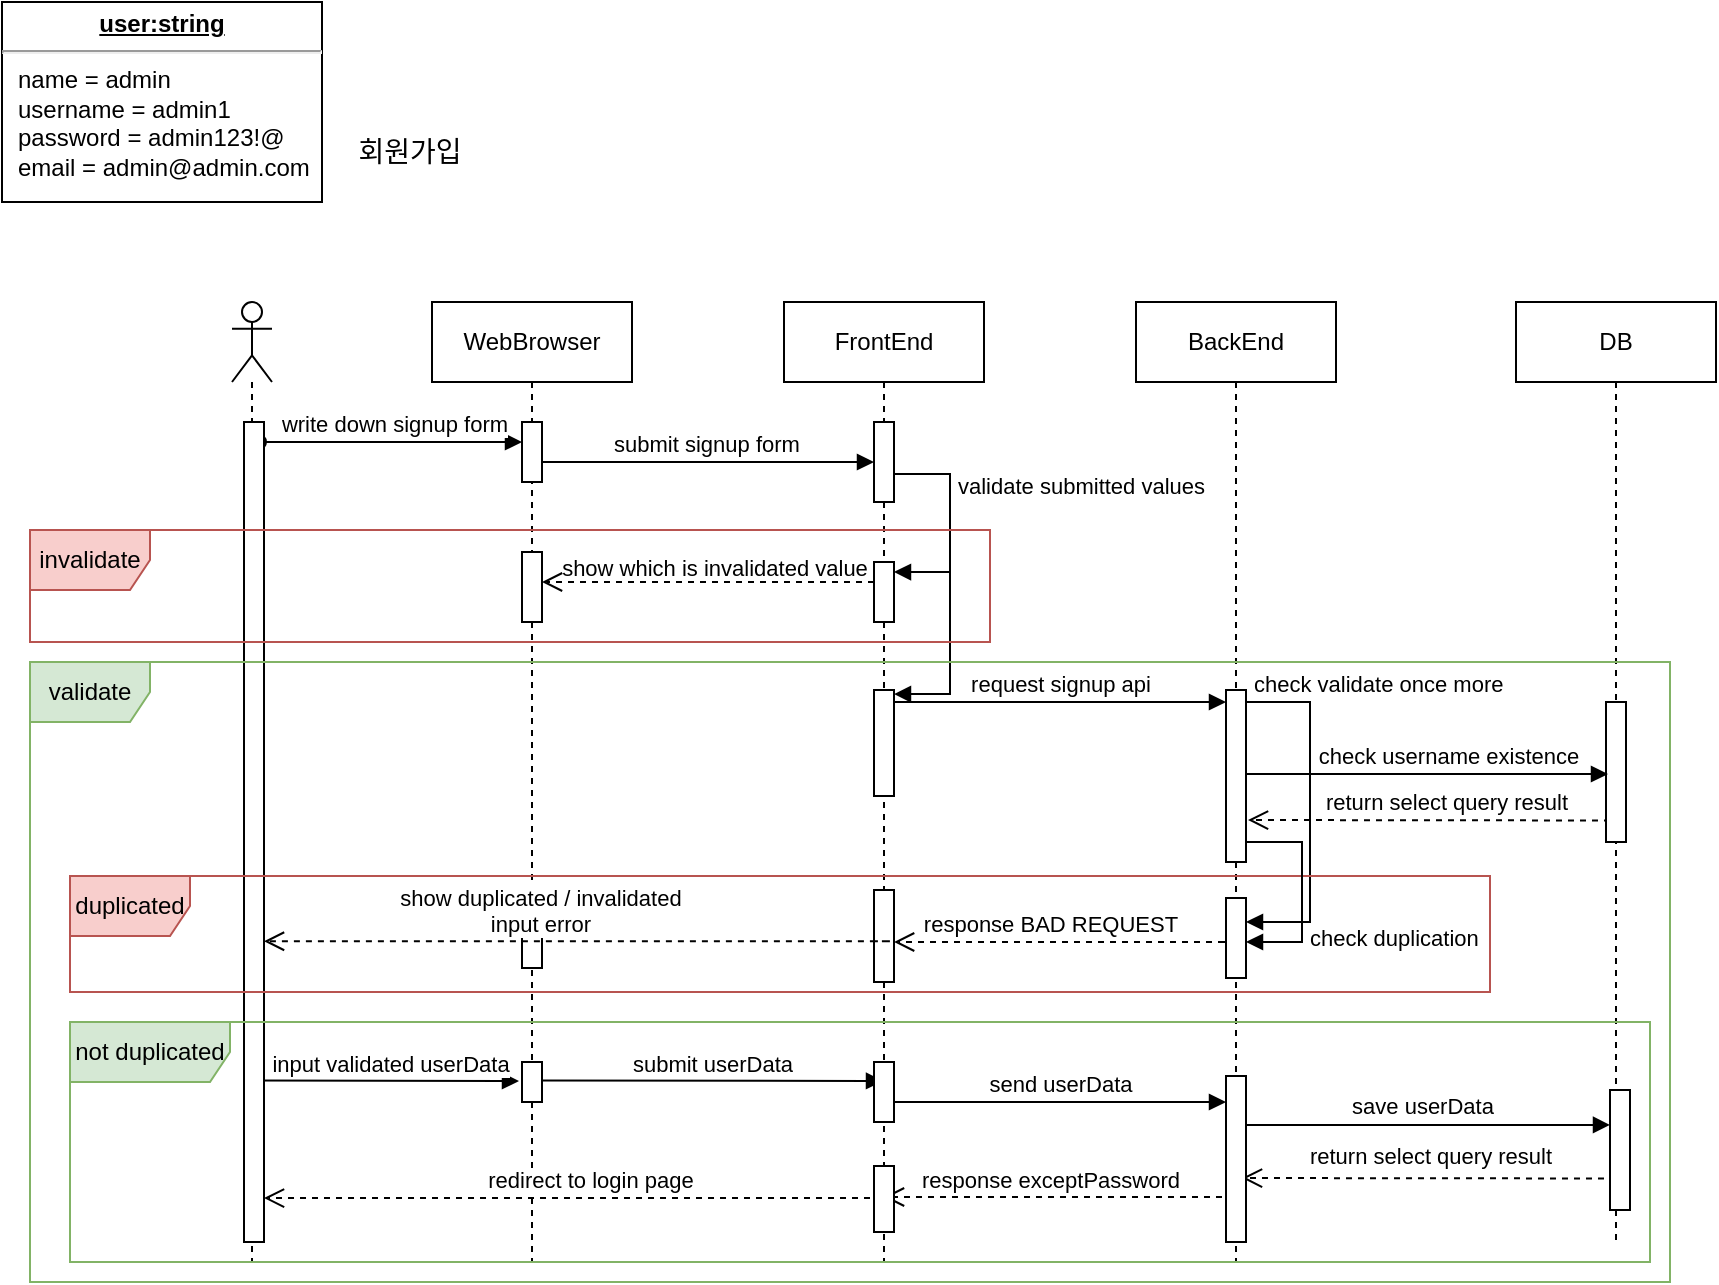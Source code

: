 <mxfile version="21.5.2" type="github">
  <diagram name="Page-1" id="2YBvvXClWsGukQMizWep">
    <mxGraphModel dx="2110" dy="928" grid="1" gridSize="10" guides="1" tooltips="1" connect="1" arrows="1" fold="1" page="1" pageScale="1" pageWidth="850" pageHeight="1100" math="0" shadow="0">
      <root>
        <mxCell id="0" />
        <mxCell id="1" parent="0" />
        <mxCell id="ti7OjyQPhwodmMIkzD1--51" value="input validated userData" style="html=1;verticalAlign=bottom;startArrow=none;endArrow=block;startSize=8;edgeStyle=elbowEdgeStyle;elbow=vertical;curved=0;rounded=0;startFill=0;" edge="1" parent="1">
          <mxGeometry x="0.022" relative="1" as="geometry">
            <mxPoint x="132" y="549.25" as="sourcePoint" />
            <mxPoint x="264.5" y="549.383" as="targetPoint" />
            <Array as="points" />
            <mxPoint as="offset" />
          </mxGeometry>
        </mxCell>
        <mxCell id="ti7OjyQPhwodmMIkzD1--45" value="response BAD REQUEST" style="html=1;verticalAlign=bottom;endArrow=open;dashed=1;endSize=8;edgeStyle=elbowEdgeStyle;elbow=vertical;curved=0;rounded=0;" edge="1" parent="1">
          <mxGeometry x="0.148" relative="1" as="geometry">
            <mxPoint x="615" y="480" as="sourcePoint" />
            <mxPoint x="452.045" y="480" as="targetPoint" />
            <mxPoint as="offset" />
            <Array as="points">
              <mxPoint x="625" y="480" />
            </Array>
          </mxGeometry>
        </mxCell>
        <mxCell id="ti7OjyQPhwodmMIkzD1--24" value="return select query result" style="html=1;verticalAlign=bottom;endArrow=open;dashed=1;endSize=8;edgeStyle=elbowEdgeStyle;elbow=vertical;curved=0;rounded=0;" edge="1" parent="1">
          <mxGeometry x="-0.094" relative="1" as="geometry">
            <mxPoint x="810" y="419.241" as="sourcePoint" />
            <mxPoint x="629" y="419.1" as="targetPoint" />
            <mxPoint as="offset" />
          </mxGeometry>
        </mxCell>
        <mxCell id="ti7OjyQPhwodmMIkzD1--9" value="submit signup form" style="html=1;verticalAlign=bottom;startArrow=oval;endArrow=block;startSize=8;edgeStyle=elbowEdgeStyle;elbow=vertical;curved=0;rounded=0;" edge="1" parent="1" source="ti7OjyQPhwodmMIkzD1--5" target="aM9ryv3xv72pqoxQDRHE-2">
          <mxGeometry x="0.012" relative="1" as="geometry">
            <mxPoint x="279.0" y="234.019" as="sourcePoint" />
            <mxPoint x="450" y="234" as="targetPoint" />
            <Array as="points" />
            <mxPoint as="offset" />
          </mxGeometry>
        </mxCell>
        <mxCell id="aM9ryv3xv72pqoxQDRHE-3" value="write down signup form" style="html=1;verticalAlign=bottom;startArrow=oval;endArrow=block;startSize=8;edgeStyle=elbowEdgeStyle;elbow=vertical;curved=0;rounded=0;" parent="1" target="ti7OjyQPhwodmMIkzD1--7" edge="1">
          <mxGeometry x="0.021" relative="1" as="geometry">
            <mxPoint x="134" y="230" as="sourcePoint" />
            <mxPoint x="267.5" y="229.824" as="targetPoint" />
            <Array as="points" />
            <mxPoint as="offset" />
          </mxGeometry>
        </mxCell>
        <mxCell id="aM9ryv3xv72pqoxQDRHE-1" value="FrontEnd" style="shape=umlLifeline;perimeter=lifelinePerimeter;whiteSpace=wrap;html=1;container=0;dropTarget=0;collapsible=0;recursiveResize=0;outlineConnect=0;portConstraint=eastwest;newEdgeStyle={&quot;edgeStyle&quot;:&quot;elbowEdgeStyle&quot;,&quot;elbow&quot;:&quot;vertical&quot;,&quot;curved&quot;:0,&quot;rounded&quot;:0};" parent="1" vertex="1">
          <mxGeometry x="397" y="160" width="100" height="480" as="geometry" />
        </mxCell>
        <mxCell id="aM9ryv3xv72pqoxQDRHE-2" value="" style="html=1;points=[];perimeter=orthogonalPerimeter;outlineConnect=0;targetShapes=umlLifeline;portConstraint=eastwest;newEdgeStyle={&quot;edgeStyle&quot;:&quot;elbowEdgeStyle&quot;,&quot;elbow&quot;:&quot;vertical&quot;,&quot;curved&quot;:0,&quot;rounded&quot;:0};" parent="aM9ryv3xv72pqoxQDRHE-1" vertex="1">
          <mxGeometry x="45" y="60" width="10" height="40" as="geometry" />
        </mxCell>
        <mxCell id="ti7OjyQPhwodmMIkzD1--10" value="" style="html=1;points=[];perimeter=orthogonalPerimeter;outlineConnect=0;targetShapes=umlLifeline;portConstraint=eastwest;newEdgeStyle={&quot;edgeStyle&quot;:&quot;elbowEdgeStyle&quot;,&quot;elbow&quot;:&quot;vertical&quot;,&quot;curved&quot;:0,&quot;rounded&quot;:0};" vertex="1" parent="aM9ryv3xv72pqoxQDRHE-1">
          <mxGeometry x="45" y="194" width="10" height="53" as="geometry" />
        </mxCell>
        <mxCell id="ti7OjyQPhwodmMIkzD1--11" value="validate submitted values" style="html=1;align=left;spacingLeft=2;endArrow=block;rounded=0;edgeStyle=orthogonalEdgeStyle;curved=0;rounded=0;" edge="1" parent="aM9ryv3xv72pqoxQDRHE-1">
          <mxGeometry x="-0.588" relative="1" as="geometry">
            <mxPoint x="55.0" y="86.034" as="sourcePoint" />
            <Array as="points">
              <mxPoint x="83" y="86" />
              <mxPoint x="83" y="196" />
            </Array>
            <mxPoint x="55.0" y="196.034" as="targetPoint" />
            <mxPoint as="offset" />
          </mxGeometry>
        </mxCell>
        <mxCell id="ti7OjyQPhwodmMIkzD1--18" value="" style="html=1;points=[];perimeter=orthogonalPerimeter;outlineConnect=0;targetShapes=umlLifeline;portConstraint=eastwest;newEdgeStyle={&quot;edgeStyle&quot;:&quot;elbowEdgeStyle&quot;,&quot;elbow&quot;:&quot;vertical&quot;,&quot;curved&quot;:0,&quot;rounded&quot;:0};" vertex="1" parent="aM9ryv3xv72pqoxQDRHE-1">
          <mxGeometry x="45" y="130" width="10" height="30" as="geometry" />
        </mxCell>
        <mxCell id="aM9ryv3xv72pqoxQDRHE-5" value="BackEnd" style="shape=umlLifeline;perimeter=lifelinePerimeter;whiteSpace=wrap;html=1;container=0;dropTarget=0;collapsible=0;recursiveResize=0;outlineConnect=0;portConstraint=eastwest;newEdgeStyle={&quot;edgeStyle&quot;:&quot;elbowEdgeStyle&quot;,&quot;elbow&quot;:&quot;vertical&quot;,&quot;curved&quot;:0,&quot;rounded&quot;:0};" parent="1" vertex="1">
          <mxGeometry x="573" y="160" width="100" height="480" as="geometry" />
        </mxCell>
        <mxCell id="aM9ryv3xv72pqoxQDRHE-6" value="" style="html=1;points=[];perimeter=orthogonalPerimeter;outlineConnect=0;targetShapes=umlLifeline;portConstraint=eastwest;newEdgeStyle={&quot;edgeStyle&quot;:&quot;elbowEdgeStyle&quot;,&quot;elbow&quot;:&quot;vertical&quot;,&quot;curved&quot;:0,&quot;rounded&quot;:0};" parent="aM9ryv3xv72pqoxQDRHE-5" vertex="1">
          <mxGeometry x="45" y="194" width="10" height="86" as="geometry" />
        </mxCell>
        <mxCell id="ti7OjyQPhwodmMIkzD1--40" value="" style="html=1;points=[];perimeter=orthogonalPerimeter;outlineConnect=0;targetShapes=umlLifeline;portConstraint=eastwest;newEdgeStyle={&quot;edgeStyle&quot;:&quot;elbowEdgeStyle&quot;,&quot;elbow&quot;:&quot;vertical&quot;,&quot;curved&quot;:0,&quot;rounded&quot;:0};" vertex="1" parent="aM9ryv3xv72pqoxQDRHE-5">
          <mxGeometry x="45" y="298" width="10" height="40" as="geometry" />
        </mxCell>
        <mxCell id="aM9ryv3xv72pqoxQDRHE-9" value="request signup api" style="html=1;verticalAlign=bottom;endArrow=none;edgeStyle=elbowEdgeStyle;elbow=vertical;curved=0;rounded=0;startArrow=block;startFill=1;endFill=0;" parent="1" edge="1">
          <mxGeometry relative="1" as="geometry">
            <mxPoint x="618" y="360" as="sourcePoint" />
            <Array as="points">
              <mxPoint x="600" y="360" />
              <mxPoint x="760" y="260" />
            </Array>
            <mxPoint x="452.0" y="360" as="targetPoint" />
          </mxGeometry>
        </mxCell>
        <mxCell id="ti7OjyQPhwodmMIkzD1--1" value="" style="shape=umlLifeline;perimeter=lifelinePerimeter;whiteSpace=wrap;html=1;container=1;dropTarget=0;collapsible=0;recursiveResize=0;outlineConnect=0;portConstraint=eastwest;newEdgeStyle={&quot;edgeStyle&quot;:&quot;elbowEdgeStyle&quot;,&quot;elbow&quot;:&quot;vertical&quot;,&quot;curved&quot;:0,&quot;rounded&quot;:0};participant=umlActor;" vertex="1" parent="1">
          <mxGeometry x="121" y="160" width="20" height="480" as="geometry" />
        </mxCell>
        <mxCell id="ti7OjyQPhwodmMIkzD1--8" value="" style="html=1;points=[];perimeter=orthogonalPerimeter;outlineConnect=0;targetShapes=umlLifeline;portConstraint=eastwest;newEdgeStyle={&quot;edgeStyle&quot;:&quot;elbowEdgeStyle&quot;,&quot;elbow&quot;:&quot;vertical&quot;,&quot;curved&quot;:0,&quot;rounded&quot;:0};" vertex="1" parent="ti7OjyQPhwodmMIkzD1--1">
          <mxGeometry x="6" y="60" width="10" height="410" as="geometry" />
        </mxCell>
        <mxCell id="ti7OjyQPhwodmMIkzD1--3" value="&lt;font style=&quot;font-size: 14px;&quot;&gt;회원가입&lt;/font&gt;" style="text;html=1;strokeColor=none;fillColor=none;align=center;verticalAlign=middle;whiteSpace=wrap;rounded=0;" vertex="1" parent="1">
          <mxGeometry x="180" y="70" width="60" height="30" as="geometry" />
        </mxCell>
        <mxCell id="ti7OjyQPhwodmMIkzD1--4" value="&lt;p style=&quot;margin:0px;margin-top:4px;text-align:center;text-decoration:underline;&quot;&gt;&lt;b&gt;user:string&lt;/b&gt;&lt;/p&gt;&lt;hr&gt;&lt;p style=&quot;margin:0px;margin-left:8px;&quot;&gt;name = admin&lt;br&gt;username = admin1&lt;br&gt;password = admin123!@&lt;/p&gt;&lt;p style=&quot;margin:0px;margin-left:8px;&quot;&gt;email = admin@admin.com&lt;/p&gt;" style="verticalAlign=top;align=left;overflow=fill;fontSize=12;fontFamily=Helvetica;html=1;whiteSpace=wrap;" vertex="1" parent="1">
          <mxGeometry x="6" y="10" width="160" height="100" as="geometry" />
        </mxCell>
        <mxCell id="ti7OjyQPhwodmMIkzD1--5" value="WebBrowser" style="shape=umlLifeline;perimeter=lifelinePerimeter;whiteSpace=wrap;html=1;container=1;dropTarget=0;collapsible=0;recursiveResize=0;outlineConnect=0;portConstraint=eastwest;newEdgeStyle={&quot;edgeStyle&quot;:&quot;elbowEdgeStyle&quot;,&quot;elbow&quot;:&quot;vertical&quot;,&quot;curved&quot;:0,&quot;rounded&quot;:0};" vertex="1" parent="1">
          <mxGeometry x="221" y="160" width="100" height="480" as="geometry" />
        </mxCell>
        <mxCell id="ti7OjyQPhwodmMIkzD1--7" value="" style="html=1;points=[];perimeter=orthogonalPerimeter;outlineConnect=0;targetShapes=umlLifeline;portConstraint=eastwest;newEdgeStyle={&quot;edgeStyle&quot;:&quot;elbowEdgeStyle&quot;,&quot;elbow&quot;:&quot;vertical&quot;,&quot;curved&quot;:0,&quot;rounded&quot;:0};" vertex="1" parent="ti7OjyQPhwodmMIkzD1--5">
          <mxGeometry x="45" y="60" width="10" height="30" as="geometry" />
        </mxCell>
        <mxCell id="ti7OjyQPhwodmMIkzD1--6" value="DB" style="shape=umlLifeline;perimeter=lifelinePerimeter;whiteSpace=wrap;html=1;container=1;dropTarget=0;collapsible=0;recursiveResize=0;outlineConnect=0;portConstraint=eastwest;newEdgeStyle={&quot;edgeStyle&quot;:&quot;elbowEdgeStyle&quot;,&quot;elbow&quot;:&quot;vertical&quot;,&quot;curved&quot;:0,&quot;rounded&quot;:0};" vertex="1" parent="1">
          <mxGeometry x="763" y="160" width="100" height="470" as="geometry" />
        </mxCell>
        <mxCell id="ti7OjyQPhwodmMIkzD1--38" value="" style="html=1;points=[];perimeter=orthogonalPerimeter;outlineConnect=0;targetShapes=umlLifeline;portConstraint=eastwest;newEdgeStyle={&quot;edgeStyle&quot;:&quot;elbowEdgeStyle&quot;,&quot;elbow&quot;:&quot;vertical&quot;,&quot;curved&quot;:0,&quot;rounded&quot;:0};" vertex="1" parent="ti7OjyQPhwodmMIkzD1--6">
          <mxGeometry x="45" y="200" width="10" height="70" as="geometry" />
        </mxCell>
        <mxCell id="ti7OjyQPhwodmMIkzD1--16" value="" style="endArrow=block;endFill=1;html=1;edgeStyle=orthogonalEdgeStyle;align=left;verticalAlign=top;rounded=0;" edge="1" parent="1">
          <mxGeometry x="-1" relative="1" as="geometry">
            <mxPoint x="460" y="295" as="sourcePoint" />
            <mxPoint x="452" y="295.006" as="targetPoint" />
            <Array as="points">
              <mxPoint x="480" y="295" />
            </Array>
          </mxGeometry>
        </mxCell>
        <mxCell id="ti7OjyQPhwodmMIkzD1--27" value="invalidate" style="shape=umlFrame;whiteSpace=wrap;html=1;pointerEvents=0;fillColor=#f8cecc;strokeColor=#b85450;" vertex="1" parent="1">
          <mxGeometry x="20" y="274" width="480" height="56" as="geometry" />
        </mxCell>
        <mxCell id="ti7OjyQPhwodmMIkzD1--29" value="" style="html=1;verticalAlign=bottom;endArrow=open;dashed=1;endSize=8;edgeStyle=elbowEdgeStyle;elbow=vertical;curved=0;rounded=0;" edge="1" parent="1" source="ti7OjyQPhwodmMIkzD1--18" target="ti7OjyQPhwodmMIkzD1--28">
          <mxGeometry relative="1" as="geometry">
            <mxPoint x="505.0" y="309.167" as="sourcePoint" />
            <mxPoint x="320" y="309" as="targetPoint" />
            <Array as="points">
              <mxPoint x="370" y="300" />
            </Array>
          </mxGeometry>
        </mxCell>
        <mxCell id="ti7OjyQPhwodmMIkzD1--28" value="" style="html=1;points=[];perimeter=orthogonalPerimeter;outlineConnect=0;targetShapes=umlLifeline;portConstraint=eastwest;newEdgeStyle={&quot;edgeStyle&quot;:&quot;elbowEdgeStyle&quot;,&quot;elbow&quot;:&quot;vertical&quot;,&quot;curved&quot;:0,&quot;rounded&quot;:0};" vertex="1" parent="1">
          <mxGeometry x="266" y="285" width="10" height="35" as="geometry" />
        </mxCell>
        <mxCell id="ti7OjyQPhwodmMIkzD1--30" value="validate" style="shape=umlFrame;whiteSpace=wrap;html=1;pointerEvents=0;fillColor=#d5e8d4;strokeColor=#82b366;" vertex="1" parent="1">
          <mxGeometry x="20" y="340" width="820" height="310" as="geometry" />
        </mxCell>
        <mxCell id="ti7OjyQPhwodmMIkzD1--31" value="check username existence" style="html=1;verticalAlign=bottom;endArrow=none;edgeStyle=elbowEdgeStyle;elbow=vertical;curved=0;rounded=0;startArrow=block;startFill=1;endFill=0;" edge="1" parent="1">
          <mxGeometry x="-0.121" relative="1" as="geometry">
            <mxPoint x="809" y="396.0" as="sourcePoint" />
            <Array as="points">
              <mxPoint x="803" y="396" />
              <mxPoint x="898" y="294" />
            </Array>
            <mxPoint x="628" y="394" as="targetPoint" />
            <mxPoint as="offset" />
          </mxGeometry>
        </mxCell>
        <mxCell id="ti7OjyQPhwodmMIkzD1--34" value="&lt;font style=&quot;font-size: 11px;&quot;&gt;show which is invalidated value&lt;/font&gt;" style="text;html=1;align=center;verticalAlign=middle;resizable=0;points=[];autosize=1;strokeColor=none;fillColor=none;" vertex="1" parent="1">
          <mxGeometry x="272" y="278" width="180" height="30" as="geometry" />
        </mxCell>
        <mxCell id="ti7OjyQPhwodmMIkzD1--33" value="check validate once more" style="html=1;align=left;spacingLeft=2;endArrow=block;rounded=0;edgeStyle=orthogonalEdgeStyle;curved=0;rounded=0;" edge="1" target="ti7OjyQPhwodmMIkzD1--40" parent="1">
          <mxGeometry x="-1" y="9" relative="1" as="geometry">
            <mxPoint x="628.41" y="360.0" as="sourcePoint" />
            <Array as="points">
              <mxPoint x="660" y="360" />
              <mxPoint x="660" y="470" />
            </Array>
            <mxPoint x="628" y="390.022" as="targetPoint" />
            <mxPoint as="offset" />
          </mxGeometry>
        </mxCell>
        <mxCell id="ti7OjyQPhwodmMIkzD1--41" value="duplicated" style="shape=umlFrame;whiteSpace=wrap;html=1;pointerEvents=0;fillColor=#f8cecc;strokeColor=#b85450;" vertex="1" parent="1">
          <mxGeometry x="40" y="447" width="710" height="58" as="geometry" />
        </mxCell>
        <mxCell id="ti7OjyQPhwodmMIkzD1--42" value="check duplication" style="html=1;align=left;spacingLeft=2;endArrow=block;rounded=0;edgeStyle=orthogonalEdgeStyle;curved=0;rounded=0;" edge="1" parent="1" source="aM9ryv3xv72pqoxQDRHE-6">
          <mxGeometry x="0.426" relative="1" as="geometry">
            <mxPoint x="636.41" y="430.0" as="sourcePoint" />
            <Array as="points">
              <mxPoint x="656" y="430" />
              <mxPoint x="656" y="480" />
            </Array>
            <mxPoint x="628" y="480" as="targetPoint" />
            <mxPoint as="offset" />
          </mxGeometry>
        </mxCell>
        <mxCell id="ti7OjyQPhwodmMIkzD1--46" value="" style="html=1;points=[];perimeter=orthogonalPerimeter;outlineConnect=0;targetShapes=umlLifeline;portConstraint=eastwest;newEdgeStyle={&quot;edgeStyle&quot;:&quot;elbowEdgeStyle&quot;,&quot;elbow&quot;:&quot;vertical&quot;,&quot;curved&quot;:0,&quot;rounded&quot;:0};" vertex="1" parent="1">
          <mxGeometry x="442" y="454" width="10" height="46" as="geometry" />
        </mxCell>
        <mxCell id="ti7OjyQPhwodmMIkzD1--49" value="" style="html=1;points=[];perimeter=orthogonalPerimeter;outlineConnect=0;targetShapes=umlLifeline;portConstraint=eastwest;newEdgeStyle={&quot;edgeStyle&quot;:&quot;elbowEdgeStyle&quot;,&quot;elbow&quot;:&quot;vertical&quot;,&quot;curved&quot;:0,&quot;rounded&quot;:0};" vertex="1" parent="1">
          <mxGeometry x="266" y="473" width="10" height="20" as="geometry" />
        </mxCell>
        <mxCell id="ti7OjyQPhwodmMIkzD1--50" value="not duplicated" style="shape=umlFrame;whiteSpace=wrap;html=1;pointerEvents=0;fillColor=#d5e8d4;strokeColor=#82b366;width=80;height=30;" vertex="1" parent="1">
          <mxGeometry x="40" y="520" width="790" height="120" as="geometry" />
        </mxCell>
        <mxCell id="ti7OjyQPhwodmMIkzD1--47" value="show duplicated / invalidated &lt;br&gt;input error" style="html=1;verticalAlign=bottom;endArrow=open;dashed=1;endSize=8;edgeStyle=elbowEdgeStyle;elbow=vertical;curved=0;rounded=0;" edge="1" parent="1" target="ti7OjyQPhwodmMIkzD1--8">
          <mxGeometry x="0.148" relative="1" as="geometry">
            <mxPoint x="440.95" y="479.63" as="sourcePoint" />
            <mxPoint x="277.995" y="479.63" as="targetPoint" />
            <mxPoint as="offset" />
            <Array as="points">
              <mxPoint x="450.95" y="479.63" />
            </Array>
          </mxGeometry>
        </mxCell>
        <mxCell id="ti7OjyQPhwodmMIkzD1--52" value="send userData" style="html=1;verticalAlign=bottom;startArrow=none;endArrow=block;startSize=8;edgeStyle=elbowEdgeStyle;elbow=vertical;curved=0;rounded=0;startFill=0;" edge="1" parent="1" target="ti7OjyQPhwodmMIkzD1--57">
          <mxGeometry x="0.01" relative="1" as="geometry">
            <mxPoint x="449" y="560" as="sourcePoint" />
            <mxPoint x="621.5" y="560" as="targetPoint" />
            <Array as="points">
              <mxPoint x="549" y="560" />
            </Array>
            <mxPoint as="offset" />
          </mxGeometry>
        </mxCell>
        <mxCell id="ti7OjyQPhwodmMIkzD1--53" value="submit userData" style="html=1;verticalAlign=bottom;startArrow=none;endArrow=block;startSize=8;edgeStyle=elbowEdgeStyle;elbow=vertical;curved=0;rounded=0;startFill=0;" edge="1" parent="1" target="aM9ryv3xv72pqoxQDRHE-1">
          <mxGeometry x="0.022" relative="1" as="geometry">
            <mxPoint x="272" y="549.25" as="sourcePoint" />
            <mxPoint x="405" y="549" as="targetPoint" />
            <Array as="points" />
            <mxPoint as="offset" />
          </mxGeometry>
        </mxCell>
        <mxCell id="ti7OjyQPhwodmMIkzD1--54" value="" style="html=1;points=[];perimeter=orthogonalPerimeter;outlineConnect=0;targetShapes=umlLifeline;portConstraint=eastwest;newEdgeStyle={&quot;edgeStyle&quot;:&quot;elbowEdgeStyle&quot;,&quot;elbow&quot;:&quot;vertical&quot;,&quot;curved&quot;:0,&quot;rounded&quot;:0};" vertex="1" parent="1">
          <mxGeometry x="810" y="554" width="10" height="60" as="geometry" />
        </mxCell>
        <mxCell id="ti7OjyQPhwodmMIkzD1--55" value="save userData" style="html=1;verticalAlign=bottom;startArrow=none;endArrow=block;startSize=8;edgeStyle=elbowEdgeStyle;elbow=vertical;curved=0;rounded=0;startFill=0;" edge="1" parent="1">
          <mxGeometry x="0.01" relative="1" as="geometry">
            <mxPoint x="620" y="571.47" as="sourcePoint" />
            <mxPoint x="810" y="571.47" as="targetPoint" />
            <Array as="points">
              <mxPoint x="720" y="571.47" />
            </Array>
            <mxPoint as="offset" />
          </mxGeometry>
        </mxCell>
        <mxCell id="ti7OjyQPhwodmMIkzD1--56" value="return select query result" style="html=1;verticalAlign=bottom;endArrow=open;dashed=1;endSize=8;edgeStyle=elbowEdgeStyle;elbow=vertical;curved=0;rounded=0;" edge="1" parent="1">
          <mxGeometry x="-0.039" y="-2" relative="1" as="geometry">
            <mxPoint x="807" y="598.241" as="sourcePoint" />
            <mxPoint x="626" y="598.1" as="targetPoint" />
            <mxPoint as="offset" />
          </mxGeometry>
        </mxCell>
        <mxCell id="ti7OjyQPhwodmMIkzD1--58" value="response exceptPassword" style="html=1;verticalAlign=bottom;endArrow=open;dashed=1;endSize=8;edgeStyle=elbowEdgeStyle;elbow=vertical;curved=0;rounded=0;" edge="1" parent="1">
          <mxGeometry x="0.083" relative="1" as="geometry">
            <mxPoint x="628" y="607.441" as="sourcePoint" />
            <mxPoint x="447" y="607.3" as="targetPoint" />
            <mxPoint as="offset" />
          </mxGeometry>
        </mxCell>
        <mxCell id="ti7OjyQPhwodmMIkzD1--57" value="" style="html=1;points=[];perimeter=orthogonalPerimeter;outlineConnect=0;targetShapes=umlLifeline;portConstraint=eastwest;newEdgeStyle={&quot;edgeStyle&quot;:&quot;elbowEdgeStyle&quot;,&quot;elbow&quot;:&quot;vertical&quot;,&quot;curved&quot;:0,&quot;rounded&quot;:0};" vertex="1" parent="1">
          <mxGeometry x="618" y="547" width="10" height="83" as="geometry" />
        </mxCell>
        <mxCell id="ti7OjyQPhwodmMIkzD1--59" value="redirect to login page" style="html=1;verticalAlign=bottom;endArrow=open;dashed=1;endSize=8;edgeStyle=elbowEdgeStyle;elbow=vertical;curved=0;rounded=0;" edge="1" parent="1" target="ti7OjyQPhwodmMIkzD1--8">
          <mxGeometry x="-0.077" relative="1" as="geometry">
            <mxPoint x="440" y="608.02" as="sourcePoint" />
            <mxPoint x="180" y="608.02" as="targetPoint" />
            <mxPoint as="offset" />
            <Array as="points">
              <mxPoint x="350" y="608.02" />
            </Array>
          </mxGeometry>
        </mxCell>
        <mxCell id="ti7OjyQPhwodmMIkzD1--60" value="" style="html=1;points=[];perimeter=orthogonalPerimeter;outlineConnect=0;targetShapes=umlLifeline;portConstraint=eastwest;newEdgeStyle={&quot;edgeStyle&quot;:&quot;elbowEdgeStyle&quot;,&quot;elbow&quot;:&quot;vertical&quot;,&quot;curved&quot;:0,&quot;rounded&quot;:0};" vertex="1" parent="1">
          <mxGeometry x="266" y="540" width="10" height="20" as="geometry" />
        </mxCell>
        <mxCell id="ti7OjyQPhwodmMIkzD1--63" value="" style="html=1;points=[];perimeter=orthogonalPerimeter;outlineConnect=0;targetShapes=umlLifeline;portConstraint=eastwest;newEdgeStyle={&quot;edgeStyle&quot;:&quot;elbowEdgeStyle&quot;,&quot;elbow&quot;:&quot;vertical&quot;,&quot;curved&quot;:0,&quot;rounded&quot;:0};" vertex="1" parent="1">
          <mxGeometry x="442" y="540" width="10" height="30" as="geometry" />
        </mxCell>
        <mxCell id="ti7OjyQPhwodmMIkzD1--67" value="" style="html=1;points=[];perimeter=orthogonalPerimeter;outlineConnect=0;targetShapes=umlLifeline;portConstraint=eastwest;newEdgeStyle={&quot;edgeStyle&quot;:&quot;elbowEdgeStyle&quot;,&quot;elbow&quot;:&quot;vertical&quot;,&quot;curved&quot;:0,&quot;rounded&quot;:0};" vertex="1" parent="1">
          <mxGeometry x="442" y="592" width="10" height="33" as="geometry" />
        </mxCell>
      </root>
    </mxGraphModel>
  </diagram>
</mxfile>
